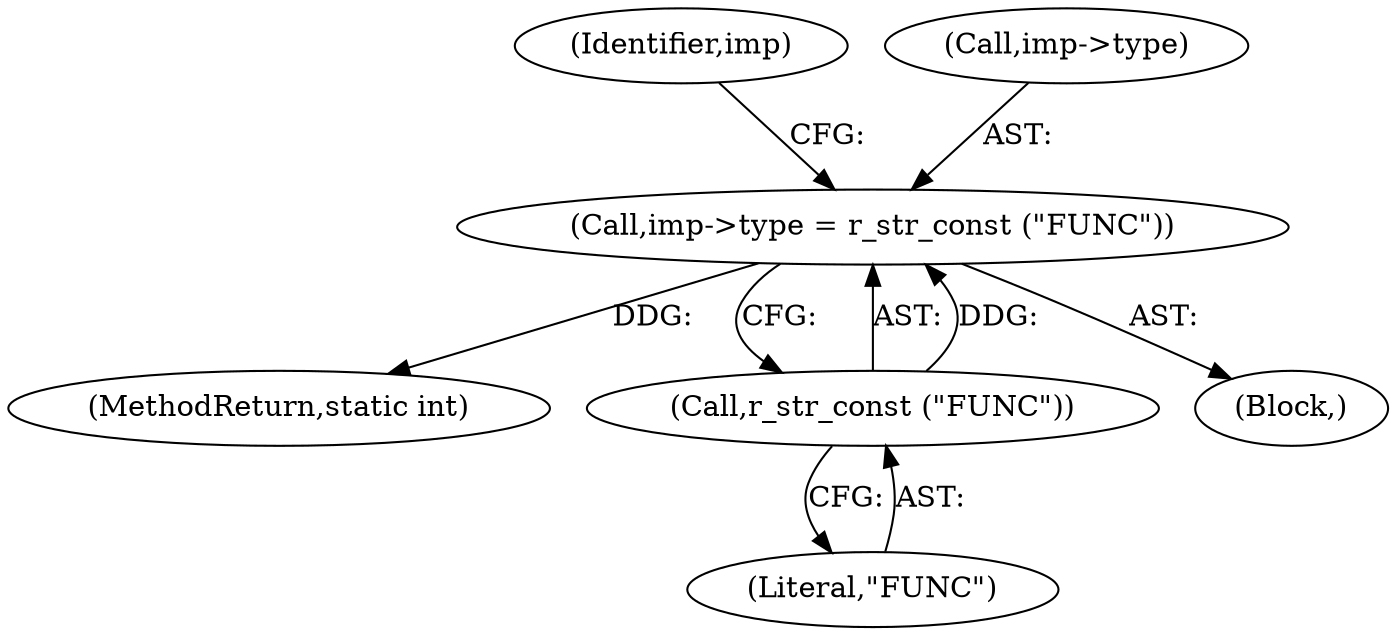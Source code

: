 digraph "0_radare2_ead645853a63bf83d8386702cad0cf23b31d7eeb@pointer" {
"1000513" [label="(Call,imp->type = r_str_const (\"FUNC\"))"];
"1000517" [label="(Call,r_str_const (\"FUNC\"))"];
"1000617" [label="(MethodReturn,static int)"];
"1000521" [label="(Identifier,imp)"];
"1000517" [label="(Call,r_str_const (\"FUNC\"))"];
"1000514" [label="(Call,imp->type)"];
"1000498" [label="(Block,)"];
"1000518" [label="(Literal,\"FUNC\")"];
"1000513" [label="(Call,imp->type = r_str_const (\"FUNC\"))"];
"1000513" -> "1000498"  [label="AST: "];
"1000513" -> "1000517"  [label="CFG: "];
"1000514" -> "1000513"  [label="AST: "];
"1000517" -> "1000513"  [label="AST: "];
"1000521" -> "1000513"  [label="CFG: "];
"1000513" -> "1000617"  [label="DDG: "];
"1000517" -> "1000513"  [label="DDG: "];
"1000517" -> "1000518"  [label="CFG: "];
"1000518" -> "1000517"  [label="AST: "];
}
